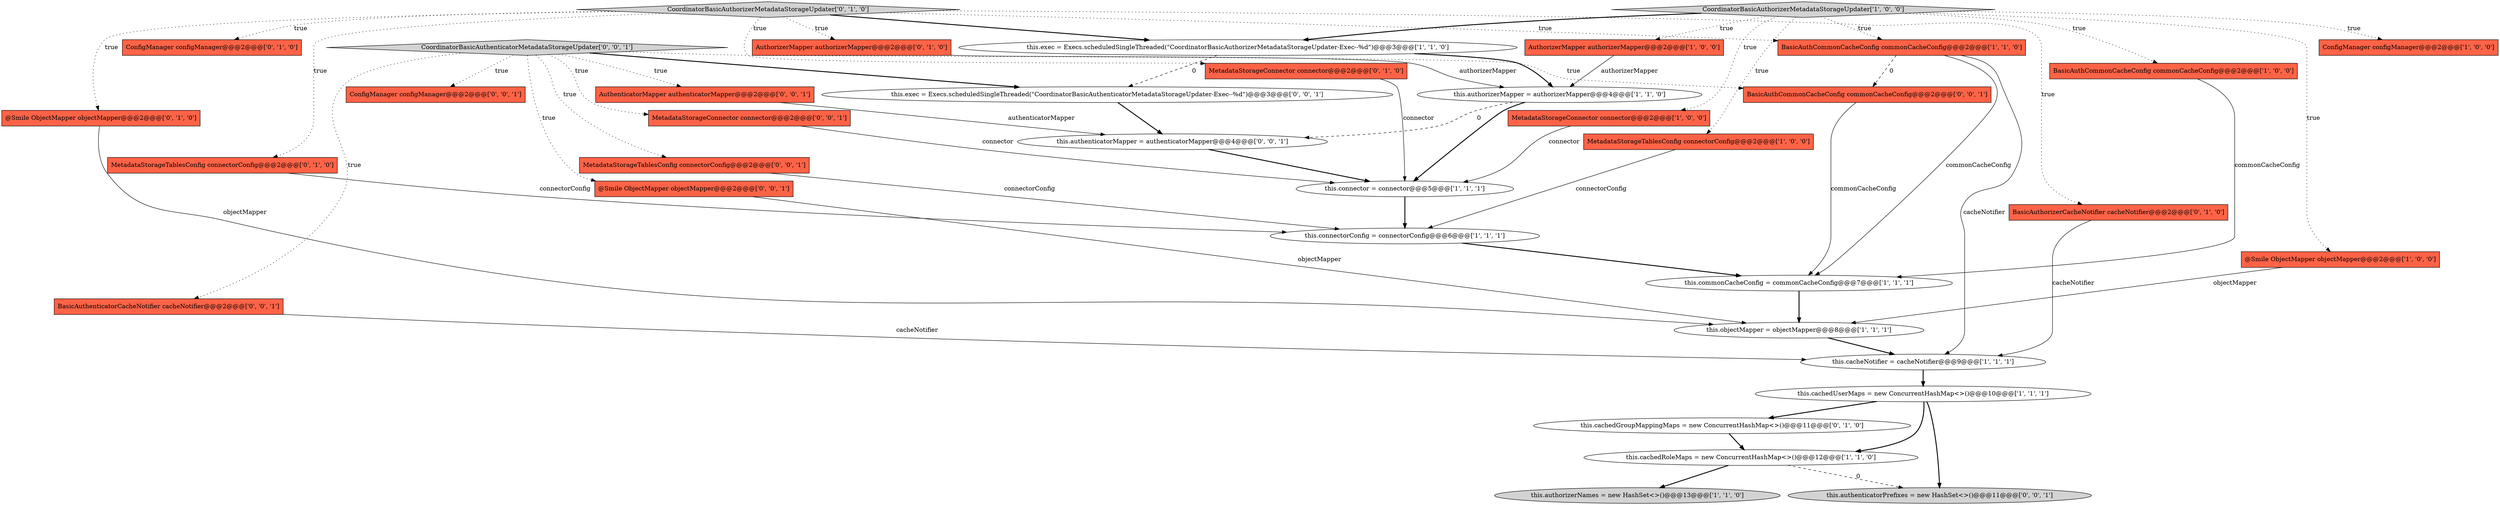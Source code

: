 digraph {
24 [style = filled, label = "AuthorizerMapper authorizerMapper@@@2@@@['0', '1', '0']", fillcolor = tomato, shape = box image = "AAA0AAABBB2BBB"];
35 [style = filled, label = "BasicAuthCommonCacheConfig commonCacheConfig@@@2@@@['0', '0', '1']", fillcolor = tomato, shape = box image = "AAA0AAABBB3BBB"];
6 [style = filled, label = "BasicAuthCommonCacheConfig commonCacheConfig@@@2@@@['1', '0', '0']", fillcolor = tomato, shape = box image = "AAA0AAABBB1BBB"];
3 [style = filled, label = "@Smile ObjectMapper objectMapper@@@2@@@['1', '0', '0']", fillcolor = tomato, shape = box image = "AAA0AAABBB1BBB"];
25 [style = filled, label = "CoordinatorBasicAuthorizerMetadataStorageUpdater['0', '1', '0']", fillcolor = lightgray, shape = diamond image = "AAA0AAABBB2BBB"];
26 [style = filled, label = "AuthenticatorMapper authenticatorMapper@@@2@@@['0', '0', '1']", fillcolor = tomato, shape = box image = "AAA0AAABBB3BBB"];
18 [style = filled, label = "this.cachedGroupMappingMaps = new ConcurrentHashMap<>()@@@11@@@['0', '1', '0']", fillcolor = white, shape = ellipse image = "AAA1AAABBB2BBB"];
13 [style = filled, label = "this.cacheNotifier = cacheNotifier@@@9@@@['1', '1', '1']", fillcolor = white, shape = ellipse image = "AAA0AAABBB1BBB"];
11 [style = filled, label = "this.authorizerNames = new HashSet<>()@@@13@@@['1', '1', '0']", fillcolor = lightgray, shape = ellipse image = "AAA0AAABBB1BBB"];
16 [style = filled, label = "CoordinatorBasicAuthorizerMetadataStorageUpdater['1', '0', '0']", fillcolor = lightgray, shape = diamond image = "AAA0AAABBB1BBB"];
31 [style = filled, label = "this.authenticatorMapper = authenticatorMapper@@@4@@@['0', '0', '1']", fillcolor = white, shape = ellipse image = "AAA0AAABBB3BBB"];
23 [style = filled, label = "ConfigManager configManager@@@2@@@['0', '1', '0']", fillcolor = tomato, shape = box image = "AAA0AAABBB2BBB"];
14 [style = filled, label = "this.connectorConfig = connectorConfig@@@6@@@['1', '1', '1']", fillcolor = white, shape = ellipse image = "AAA0AAABBB1BBB"];
4 [style = filled, label = "ConfigManager configManager@@@2@@@['1', '0', '0']", fillcolor = tomato, shape = box image = "AAA0AAABBB1BBB"];
30 [style = filled, label = "this.exec = Execs.scheduledSingleThreaded(\"CoordinatorBasicAuthenticatorMetadataStorageUpdater-Exec--%d\")@@@3@@@['0', '0', '1']", fillcolor = white, shape = ellipse image = "AAA0AAABBB3BBB"];
34 [style = filled, label = "MetadataStorageTablesConfig connectorConfig@@@2@@@['0', '0', '1']", fillcolor = tomato, shape = box image = "AAA0AAABBB3BBB"];
21 [style = filled, label = "MetadataStorageConnector connector@@@2@@@['0', '1', '0']", fillcolor = tomato, shape = box image = "AAA0AAABBB2BBB"];
7 [style = filled, label = "AuthorizerMapper authorizerMapper@@@2@@@['1', '0', '0']", fillcolor = tomato, shape = box image = "AAA0AAABBB1BBB"];
12 [style = filled, label = "BasicAuthCommonCacheConfig commonCacheConfig@@@2@@@['1', '1', '0']", fillcolor = tomato, shape = box image = "AAA0AAABBB1BBB"];
33 [style = filled, label = "this.authenticatorPrefixes = new HashSet<>()@@@11@@@['0', '0', '1']", fillcolor = lightgray, shape = ellipse image = "AAA0AAABBB3BBB"];
36 [style = filled, label = "CoordinatorBasicAuthenticatorMetadataStorageUpdater['0', '0', '1']", fillcolor = lightgray, shape = diamond image = "AAA0AAABBB3BBB"];
32 [style = filled, label = "@Smile ObjectMapper objectMapper@@@2@@@['0', '0', '1']", fillcolor = tomato, shape = box image = "AAA0AAABBB3BBB"];
5 [style = filled, label = "this.exec = Execs.scheduledSingleThreaded(\"CoordinatorBasicAuthorizerMetadataStorageUpdater-Exec--%d\")@@@3@@@['1', '1', '0']", fillcolor = white, shape = ellipse image = "AAA0AAABBB1BBB"];
29 [style = filled, label = "BasicAuthenticatorCacheNotifier cacheNotifier@@@2@@@['0', '0', '1']", fillcolor = tomato, shape = box image = "AAA0AAABBB3BBB"];
20 [style = filled, label = "@Smile ObjectMapper objectMapper@@@2@@@['0', '1', '0']", fillcolor = tomato, shape = box image = "AAA0AAABBB2BBB"];
19 [style = filled, label = "MetadataStorageTablesConfig connectorConfig@@@2@@@['0', '1', '0']", fillcolor = tomato, shape = box image = "AAA0AAABBB2BBB"];
22 [style = filled, label = "BasicAuthorizerCacheNotifier cacheNotifier@@@2@@@['0', '1', '0']", fillcolor = tomato, shape = box image = "AAA0AAABBB2BBB"];
27 [style = filled, label = "MetadataStorageConnector connector@@@2@@@['0', '0', '1']", fillcolor = tomato, shape = box image = "AAA0AAABBB3BBB"];
1 [style = filled, label = "this.cachedUserMaps = new ConcurrentHashMap<>()@@@10@@@['1', '1', '1']", fillcolor = white, shape = ellipse image = "AAA0AAABBB1BBB"];
28 [style = filled, label = "ConfigManager configManager@@@2@@@['0', '0', '1']", fillcolor = tomato, shape = box image = "AAA0AAABBB3BBB"];
17 [style = filled, label = "this.commonCacheConfig = commonCacheConfig@@@7@@@['1', '1', '1']", fillcolor = white, shape = ellipse image = "AAA0AAABBB1BBB"];
15 [style = filled, label = "this.cachedRoleMaps = new ConcurrentHashMap<>()@@@12@@@['1', '1', '0']", fillcolor = white, shape = ellipse image = "AAA0AAABBB1BBB"];
2 [style = filled, label = "MetadataStorageConnector connector@@@2@@@['1', '0', '0']", fillcolor = tomato, shape = box image = "AAA0AAABBB1BBB"];
8 [style = filled, label = "this.objectMapper = objectMapper@@@8@@@['1', '1', '1']", fillcolor = white, shape = ellipse image = "AAA0AAABBB1BBB"];
9 [style = filled, label = "this.authorizerMapper = authorizerMapper@@@4@@@['1', '1', '0']", fillcolor = white, shape = ellipse image = "AAA0AAABBB1BBB"];
10 [style = filled, label = "this.connector = connector@@@5@@@['1', '1', '1']", fillcolor = white, shape = ellipse image = "AAA0AAABBB1BBB"];
0 [style = filled, label = "MetadataStorageTablesConfig connectorConfig@@@2@@@['1', '0', '0']", fillcolor = tomato, shape = box image = "AAA0AAABBB1BBB"];
20->8 [style = solid, label="objectMapper"];
36->35 [style = dotted, label="true"];
0->14 [style = solid, label="connectorConfig"];
14->17 [style = bold, label=""];
16->4 [style = dotted, label="true"];
2->10 [style = solid, label="connector"];
25->12 [style = dotted, label="true"];
12->17 [style = solid, label="commonCacheConfig"];
36->27 [style = dotted, label="true"];
31->10 [style = bold, label=""];
16->2 [style = dotted, label="true"];
36->29 [style = dotted, label="true"];
32->8 [style = solid, label="objectMapper"];
12->13 [style = solid, label="cacheNotifier"];
36->30 [style = bold, label=""];
26->31 [style = solid, label="authenticatorMapper"];
36->32 [style = dotted, label="true"];
25->20 [style = dotted, label="true"];
19->14 [style = solid, label="connectorConfig"];
9->31 [style = dashed, label="0"];
25->21 [style = dotted, label="true"];
1->18 [style = bold, label=""];
3->8 [style = solid, label="objectMapper"];
29->13 [style = solid, label="cacheNotifier"];
5->9 [style = bold, label=""];
22->13 [style = solid, label="cacheNotifier"];
16->7 [style = dotted, label="true"];
25->22 [style = dotted, label="true"];
24->9 [style = solid, label="authorizerMapper"];
34->14 [style = solid, label="connectorConfig"];
35->17 [style = solid, label="commonCacheConfig"];
30->31 [style = bold, label=""];
1->33 [style = bold, label=""];
16->6 [style = dotted, label="true"];
36->26 [style = dotted, label="true"];
16->12 [style = dotted, label="true"];
25->5 [style = bold, label=""];
27->10 [style = solid, label="connector"];
15->11 [style = bold, label=""];
16->0 [style = dotted, label="true"];
25->19 [style = dotted, label="true"];
25->24 [style = dotted, label="true"];
15->33 [style = dashed, label="0"];
8->13 [style = bold, label=""];
21->10 [style = solid, label="connector"];
1->15 [style = bold, label=""];
36->34 [style = dotted, label="true"];
17->8 [style = bold, label=""];
16->5 [style = bold, label=""];
13->1 [style = bold, label=""];
12->35 [style = dashed, label="0"];
7->9 [style = solid, label="authorizerMapper"];
5->30 [style = dashed, label="0"];
6->17 [style = solid, label="commonCacheConfig"];
36->28 [style = dotted, label="true"];
25->23 [style = dotted, label="true"];
10->14 [style = bold, label=""];
16->3 [style = dotted, label="true"];
9->10 [style = bold, label=""];
18->15 [style = bold, label=""];
}
